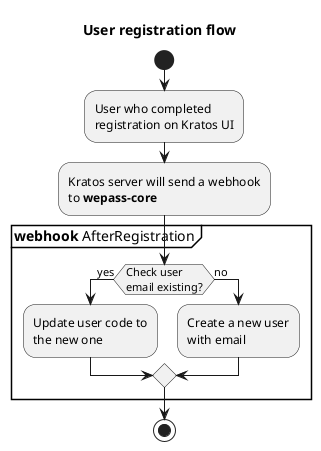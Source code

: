 @startuml user_regitration
title User registration flow
start
:User who completed 
registration on Kratos UI;
:Kratos server will send a webhook 
to **wepass-core**;
partition "**webhook** AfterRegistration" {
    if (Check user \nemail existing?) is (yes) then
        :Update user code to 
        the new one;
    else (no)
    :Create a new user 
    with email;
    endif
}
stop
@enduml

@startuml user_invite
title User invite flow
start
:User who completed 
registration on Kratos UI;
stop
@enduml